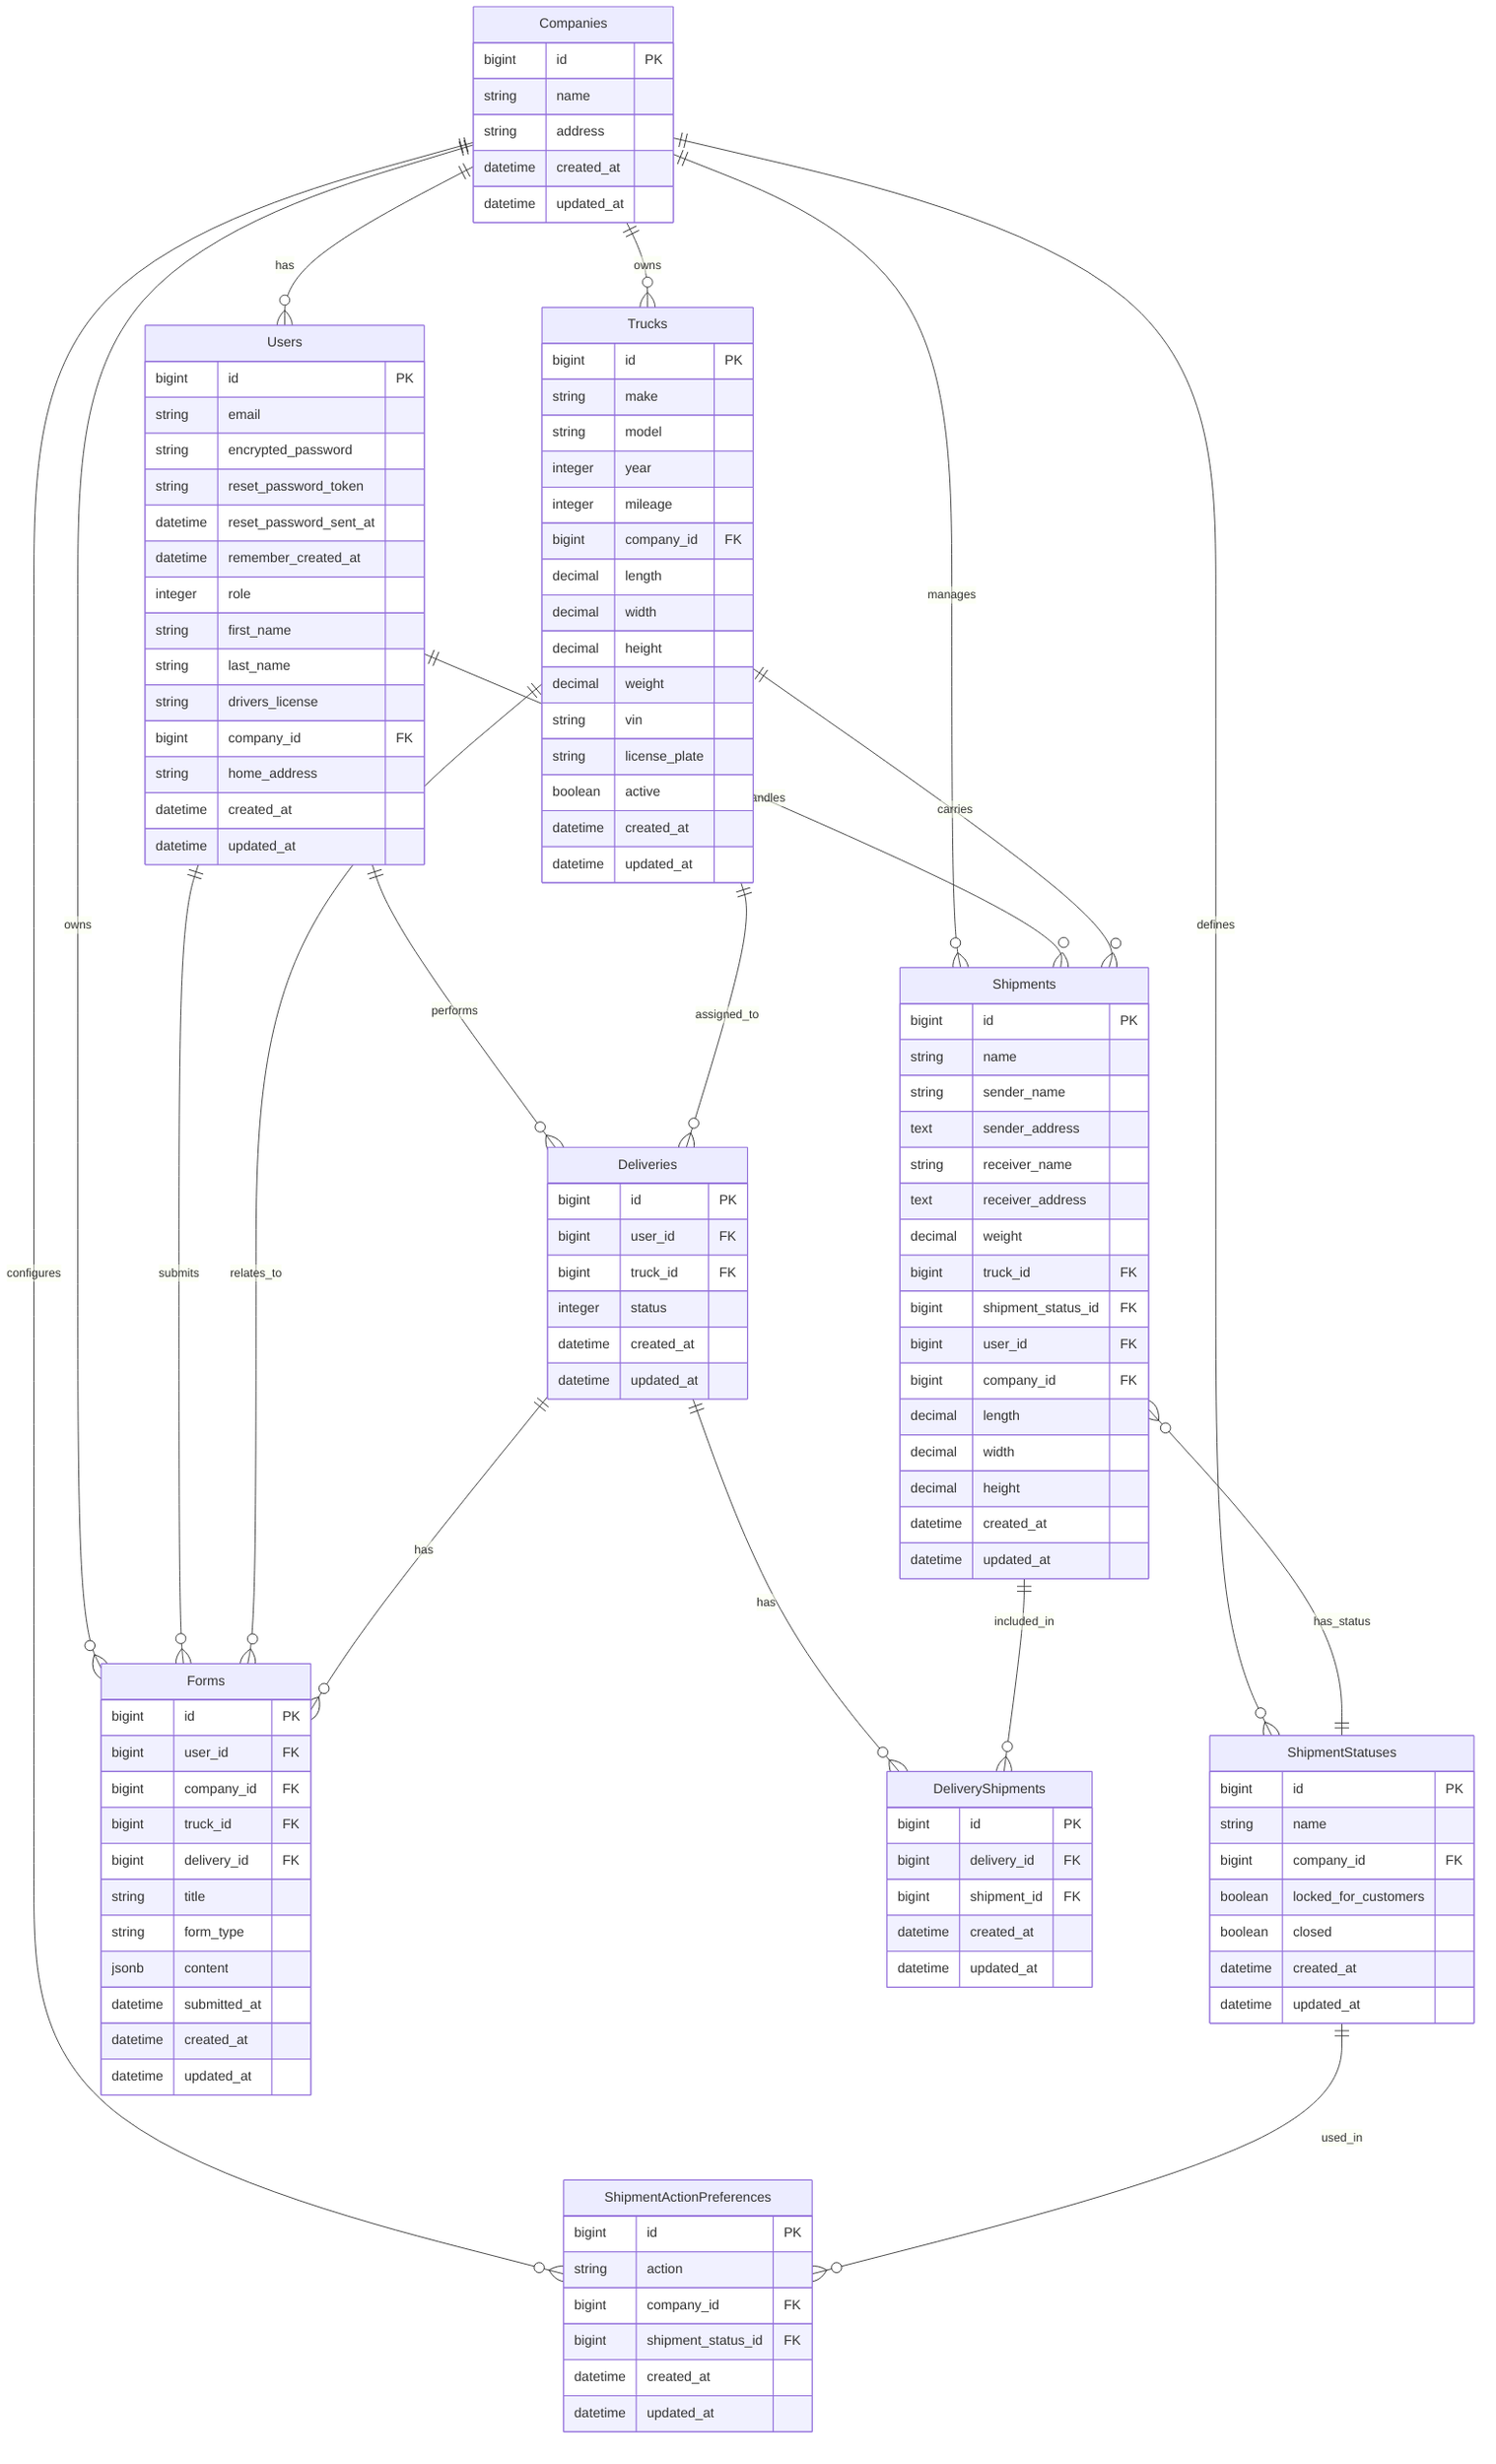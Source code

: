 erDiagram
    Companies ||--o{ Users : has
    Companies ||--o{ Trucks : owns
    Companies ||--o{ Shipments : manages
    Companies ||--o{ ShipmentStatuses : defines
    Companies ||--o{ ShipmentActionPreferences : configures
    Companies ||--o{ Forms : owns
    
    Users ||--o{ Deliveries : performs
    Users ||--o{ Shipments : handles
    Users ||--o{ Forms : submits
    
    Trucks ||--o{ Deliveries : assigned_to
    Trucks ||--o{ Shipments : carries
    Trucks ||--o{ Forms : relates_to
    
    Shipments }o--|| ShipmentStatuses : has_status
    
    ShipmentStatuses ||--o{ ShipmentActionPreferences : used_in
    
    Deliveries ||--o{ DeliveryShipments : has
    Deliveries ||--o{ Forms : has
    
    Shipments ||--o{ DeliveryShipments : included_in
    
    Companies {
        bigint id PK
        string name
        string address
        datetime created_at
        datetime updated_at
    }
    
    Users {
        bigint id PK
        string email
        string encrypted_password
        string reset_password_token
        datetime reset_password_sent_at
        datetime remember_created_at
        integer role
        string first_name
        string last_name
        string drivers_license
        bigint company_id FK
        string home_address
        datetime created_at
        datetime updated_at
    }
    
    Trucks {
        bigint id PK
        string make
        string model
        integer year
        integer mileage
        bigint company_id FK
        decimal length
        decimal width
        decimal height
        decimal weight
        string vin
        string license_plate
        boolean active
        datetime created_at
        datetime updated_at
    }
    
    Deliveries {
        bigint id PK
        bigint user_id FK
        bigint truck_id FK
        integer status
        datetime created_at
        datetime updated_at
    }
    
    Shipments {
        bigint id PK
        string name
        string sender_name
        text sender_address
        string receiver_name
        text receiver_address
        decimal weight
        bigint truck_id FK
        bigint shipment_status_id FK
        bigint user_id FK
        bigint company_id FK
        decimal length
        decimal width
        decimal height
        datetime created_at
        datetime updated_at
    }

    DeliveryShipments {
        bigint id PK
        bigint delivery_id FK
        bigint shipment_id FK
        datetime created_at
        datetime updated_at
    }
    
    ShipmentStatuses {
        bigint id PK
        string name
        bigint company_id FK
        boolean locked_for_customers
        boolean closed
        datetime created_at
        datetime updated_at
    }
    
    ShipmentActionPreferences {
        bigint id PK
        string action
        bigint company_id FK
        bigint shipment_status_id FK
        datetime created_at
        datetime updated_at
    }
    
    Forms {
        bigint id PK
        bigint user_id FK
        bigint company_id FK
        bigint truck_id FK
        bigint delivery_id FK
        string title
        string form_type
        jsonb content
        datetime submitted_at
        datetime created_at
        datetime updated_at
    }